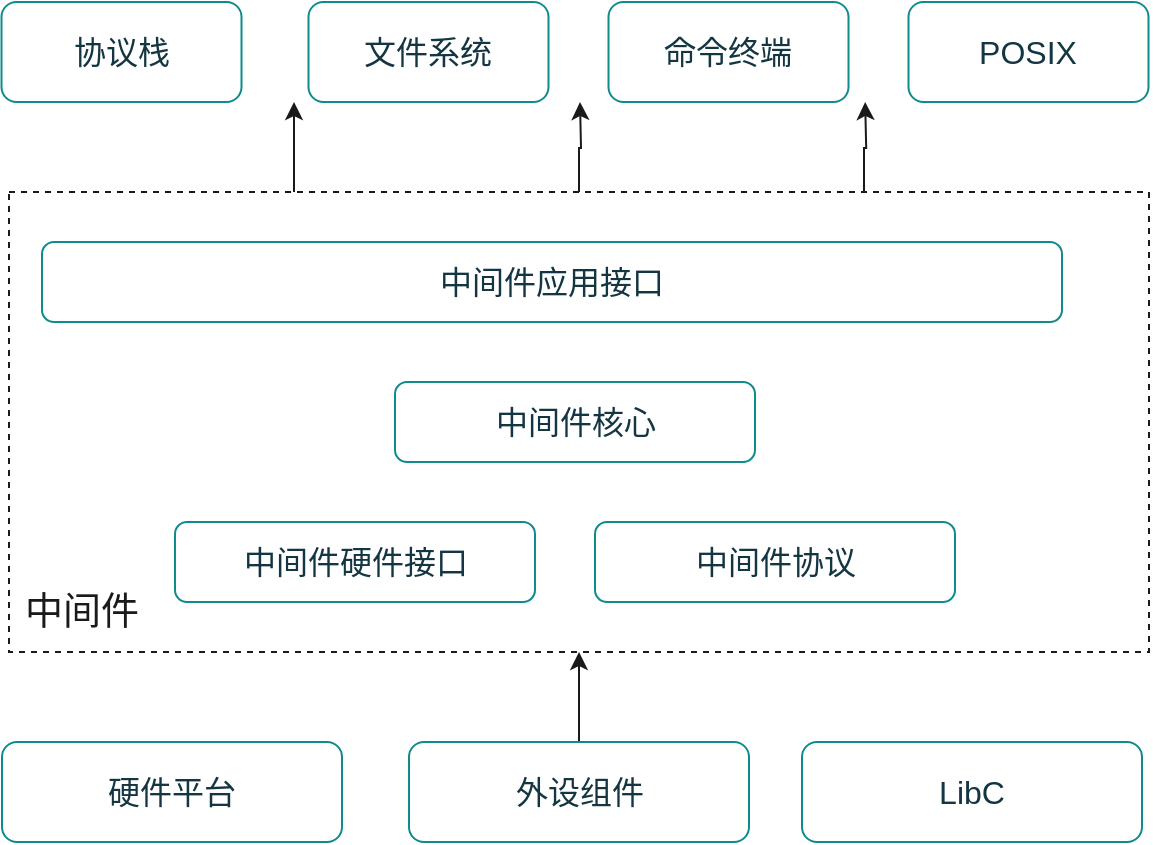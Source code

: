 <mxfile scale="1" border="0" disableSvgWarning="true">
    <diagram id="DI3iMND3ZMOOF6mmAYRP" name="第 1 页">
        <mxGraphModel dx="697" dy="674" grid="1" gridSize="10" guides="1" tooltips="1" connect="1" arrows="1" fold="1" page="1" pageScale="1" pageWidth="827" pageHeight="1169" background="none" math="0" shadow="0">
            <root>
                <mxCell id="0"/>
                <mxCell id="1" parent="0"/>
                <mxCell id="2" value="&lt;span style=&quot;font-size: 16px&quot;&gt;硬件平台&lt;/span&gt;" style="rounded=1;whiteSpace=wrap;html=1;sketch=0;fontColor=#143642;strokeColor=#0F8B8D;fillColor=#FFFFFF;" vertex="1" parent="1">
                    <mxGeometry x="40" y="450" width="170" height="50" as="geometry"/>
                </mxCell>
                <mxCell id="29" style="edgeStyle=orthogonalEdgeStyle;rounded=0;orthogonalLoop=1;jettySize=auto;html=1;exitX=0.5;exitY=0;exitDx=0;exitDy=0;entryX=0.5;entryY=1;entryDx=0;entryDy=0;endArrow=classic;endFill=1;strokeColor=#1A1A1A;" edge="1" parent="1" source="3" target="27">
                    <mxGeometry relative="1" as="geometry"/>
                </mxCell>
                <mxCell id="3" value="&lt;span style=&quot;font-size: 16px&quot;&gt;外设组件&lt;/span&gt;" style="rounded=1;whiteSpace=wrap;html=1;sketch=0;fontColor=#143642;strokeColor=#0F8B8D;fillColor=#FFFFFF;" vertex="1" parent="1">
                    <mxGeometry x="243.5" y="450" width="170" height="50" as="geometry"/>
                </mxCell>
                <mxCell id="4" value="&lt;span style=&quot;font-size: 16px&quot;&gt;LibC&lt;/span&gt;" style="rounded=1;whiteSpace=wrap;html=1;sketch=0;fontColor=#143642;strokeColor=#0F8B8D;fillColor=#FFFFFF;" vertex="1" parent="1">
                    <mxGeometry x="440" y="450" width="170" height="50" as="geometry"/>
                </mxCell>
                <mxCell id="5" value="&lt;span style=&quot;font-size: 16px&quot;&gt;中间件硬件接口&lt;/span&gt;" style="rounded=1;whiteSpace=wrap;html=1;sketch=0;fontColor=#143642;strokeColor=#0F8B8D;fillColor=#FFFFFF;" vertex="1" parent="1">
                    <mxGeometry x="126.5" y="340" width="180" height="40" as="geometry"/>
                </mxCell>
                <mxCell id="6" value="&lt;span style=&quot;font-size: 16px&quot;&gt;中间件协议&lt;/span&gt;" style="rounded=1;whiteSpace=wrap;html=1;sketch=0;fontColor=#143642;strokeColor=#0F8B8D;fillColor=#FFFFFF;" vertex="1" parent="1">
                    <mxGeometry x="336.5" y="340" width="180" height="40" as="geometry"/>
                </mxCell>
                <mxCell id="7" value="&lt;span style=&quot;font-size: 16px&quot;&gt;中间件核心&lt;/span&gt;" style="rounded=1;whiteSpace=wrap;html=1;sketch=0;fontColor=#143642;strokeColor=#0F8B8D;fillColor=#FFFFFF;" vertex="1" parent="1">
                    <mxGeometry x="236.5" y="270" width="180" height="40" as="geometry"/>
                </mxCell>
                <mxCell id="8" value="&lt;span style=&quot;font-size: 16px&quot;&gt;中间件应用接口&lt;/span&gt;" style="rounded=1;whiteSpace=wrap;html=1;sketch=0;fontColor=#143642;strokeColor=#0F8B8D;fillColor=#FFFFFF;" vertex="1" parent="1">
                    <mxGeometry x="60" y="200" width="510" height="40" as="geometry"/>
                </mxCell>
                <mxCell id="9" value="&lt;span style=&quot;font-size: 16px&quot;&gt;协议栈&lt;/span&gt;" style="rounded=1;whiteSpace=wrap;html=1;sketch=0;fontColor=#143642;strokeColor=#0F8B8D;fillColor=#FFFFFF;" vertex="1" parent="1">
                    <mxGeometry x="39.75" y="80" width="120" height="50" as="geometry"/>
                </mxCell>
                <mxCell id="11" value="&lt;span style=&quot;font-size: 16px&quot;&gt;文件系统&lt;/span&gt;" style="rounded=1;whiteSpace=wrap;html=1;sketch=0;fontColor=#143642;strokeColor=#0F8B8D;fillColor=#FFFFFF;" vertex="1" parent="1">
                    <mxGeometry x="193.25" y="80" width="120" height="50" as="geometry"/>
                </mxCell>
                <mxCell id="12" value="&lt;span style=&quot;font-size: 16px&quot;&gt;命令终端&lt;/span&gt;" style="rounded=1;whiteSpace=wrap;html=1;sketch=0;fontColor=#143642;strokeColor=#0F8B8D;fillColor=#FFFFFF;" vertex="1" parent="1">
                    <mxGeometry x="343.25" y="80" width="120" height="50" as="geometry"/>
                </mxCell>
                <mxCell id="13" value="&lt;span style=&quot;font-size: 16px&quot;&gt;POSIX&lt;/span&gt;" style="rounded=1;whiteSpace=wrap;html=1;sketch=0;fontColor=#143642;strokeColor=#0F8B8D;fillColor=#FFFFFF;" vertex="1" parent="1">
                    <mxGeometry x="493.25" y="80" width="120" height="50" as="geometry"/>
                </mxCell>
                <mxCell id="30" style="edgeStyle=orthogonalEdgeStyle;rounded=0;orthogonalLoop=1;jettySize=auto;html=1;exitX=0.5;exitY=0;exitDx=0;exitDy=0;endArrow=classic;endFill=1;strokeColor=#1A1A1A;" edge="1" parent="1" source="27">
                    <mxGeometry relative="1" as="geometry">
                        <mxPoint x="329" y="130" as="targetPoint"/>
                    </mxGeometry>
                </mxCell>
                <mxCell id="31" style="edgeStyle=orthogonalEdgeStyle;rounded=0;orthogonalLoop=1;jettySize=auto;html=1;exitX=0.25;exitY=0;exitDx=0;exitDy=0;endArrow=classic;endFill=1;strokeColor=#1A1A1A;" edge="1" parent="1" source="27">
                    <mxGeometry relative="1" as="geometry">
                        <mxPoint x="186" y="130" as="targetPoint"/>
                    </mxGeometry>
                </mxCell>
                <mxCell id="32" style="edgeStyle=orthogonalEdgeStyle;rounded=0;orthogonalLoop=1;jettySize=auto;html=1;exitX=0.75;exitY=0;exitDx=0;exitDy=0;endArrow=classic;endFill=1;strokeColor=#1A1A1A;" edge="1" parent="1" source="27">
                    <mxGeometry relative="1" as="geometry">
                        <mxPoint x="471.571" y="130" as="targetPoint"/>
                    </mxGeometry>
                </mxCell>
                <mxCell id="27" value="" style="rounded=0;whiteSpace=wrap;html=1;fillColor=none;dashed=1;strokeColor=#1A1A1A;" vertex="1" parent="1">
                    <mxGeometry x="43.5" y="175" width="570" height="230" as="geometry"/>
                </mxCell>
                <mxCell id="28" value="&lt;font color=&quot;#1a1a1a&quot; style=&quot;font-size: 19px&quot;&gt;中间件&lt;/font&gt;" style="text;html=1;strokeColor=none;fillColor=none;align=center;verticalAlign=middle;whiteSpace=wrap;rounded=0;dashed=1;" vertex="1" parent="1">
                    <mxGeometry x="40" y="370" width="80" height="30" as="geometry"/>
                </mxCell>
            </root>
        </mxGraphModel>
    </diagram>
</mxfile>